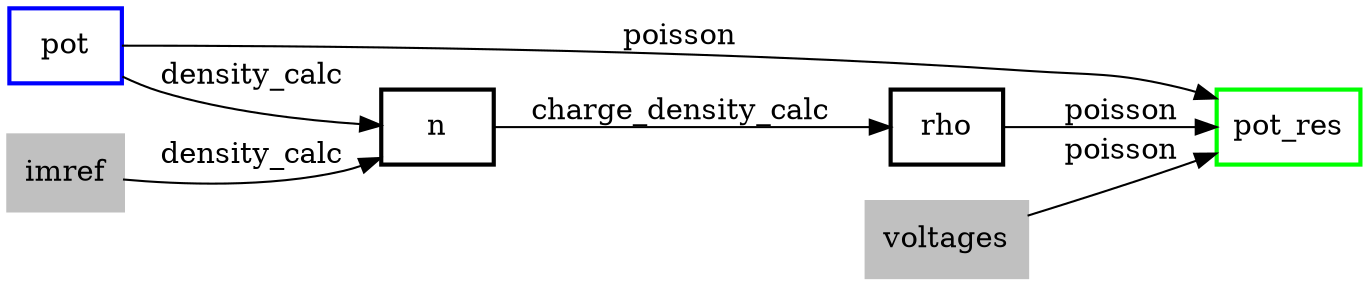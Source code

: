 digraph mygraph {
  rankdir = "LR"
  node [shape=box]
  1 [color=blue label="pot
" penwidth=2.0]
  2 [color=green label="pot_res
" penwidth=2.0]
  3 [color=black label="rho
" penwidth=2.0]
  4 [color=black label="voltages
" penwidth=2.0 style=filled color=gray]
  5 [color=black label="n
" penwidth=2.0]
  6 [color=black label="imref
" penwidth=2.0 style=filled color=gray]
  1 -> 2 [label="poisson"]
  3 -> 2 [label="poisson"]
  4 -> 2 [label="poisson"]
  5 -> 3 [label="charge_density_calc"]
  1 -> 5 [label="density_calc"]
  6 -> 5 [label="density_calc"]
}
